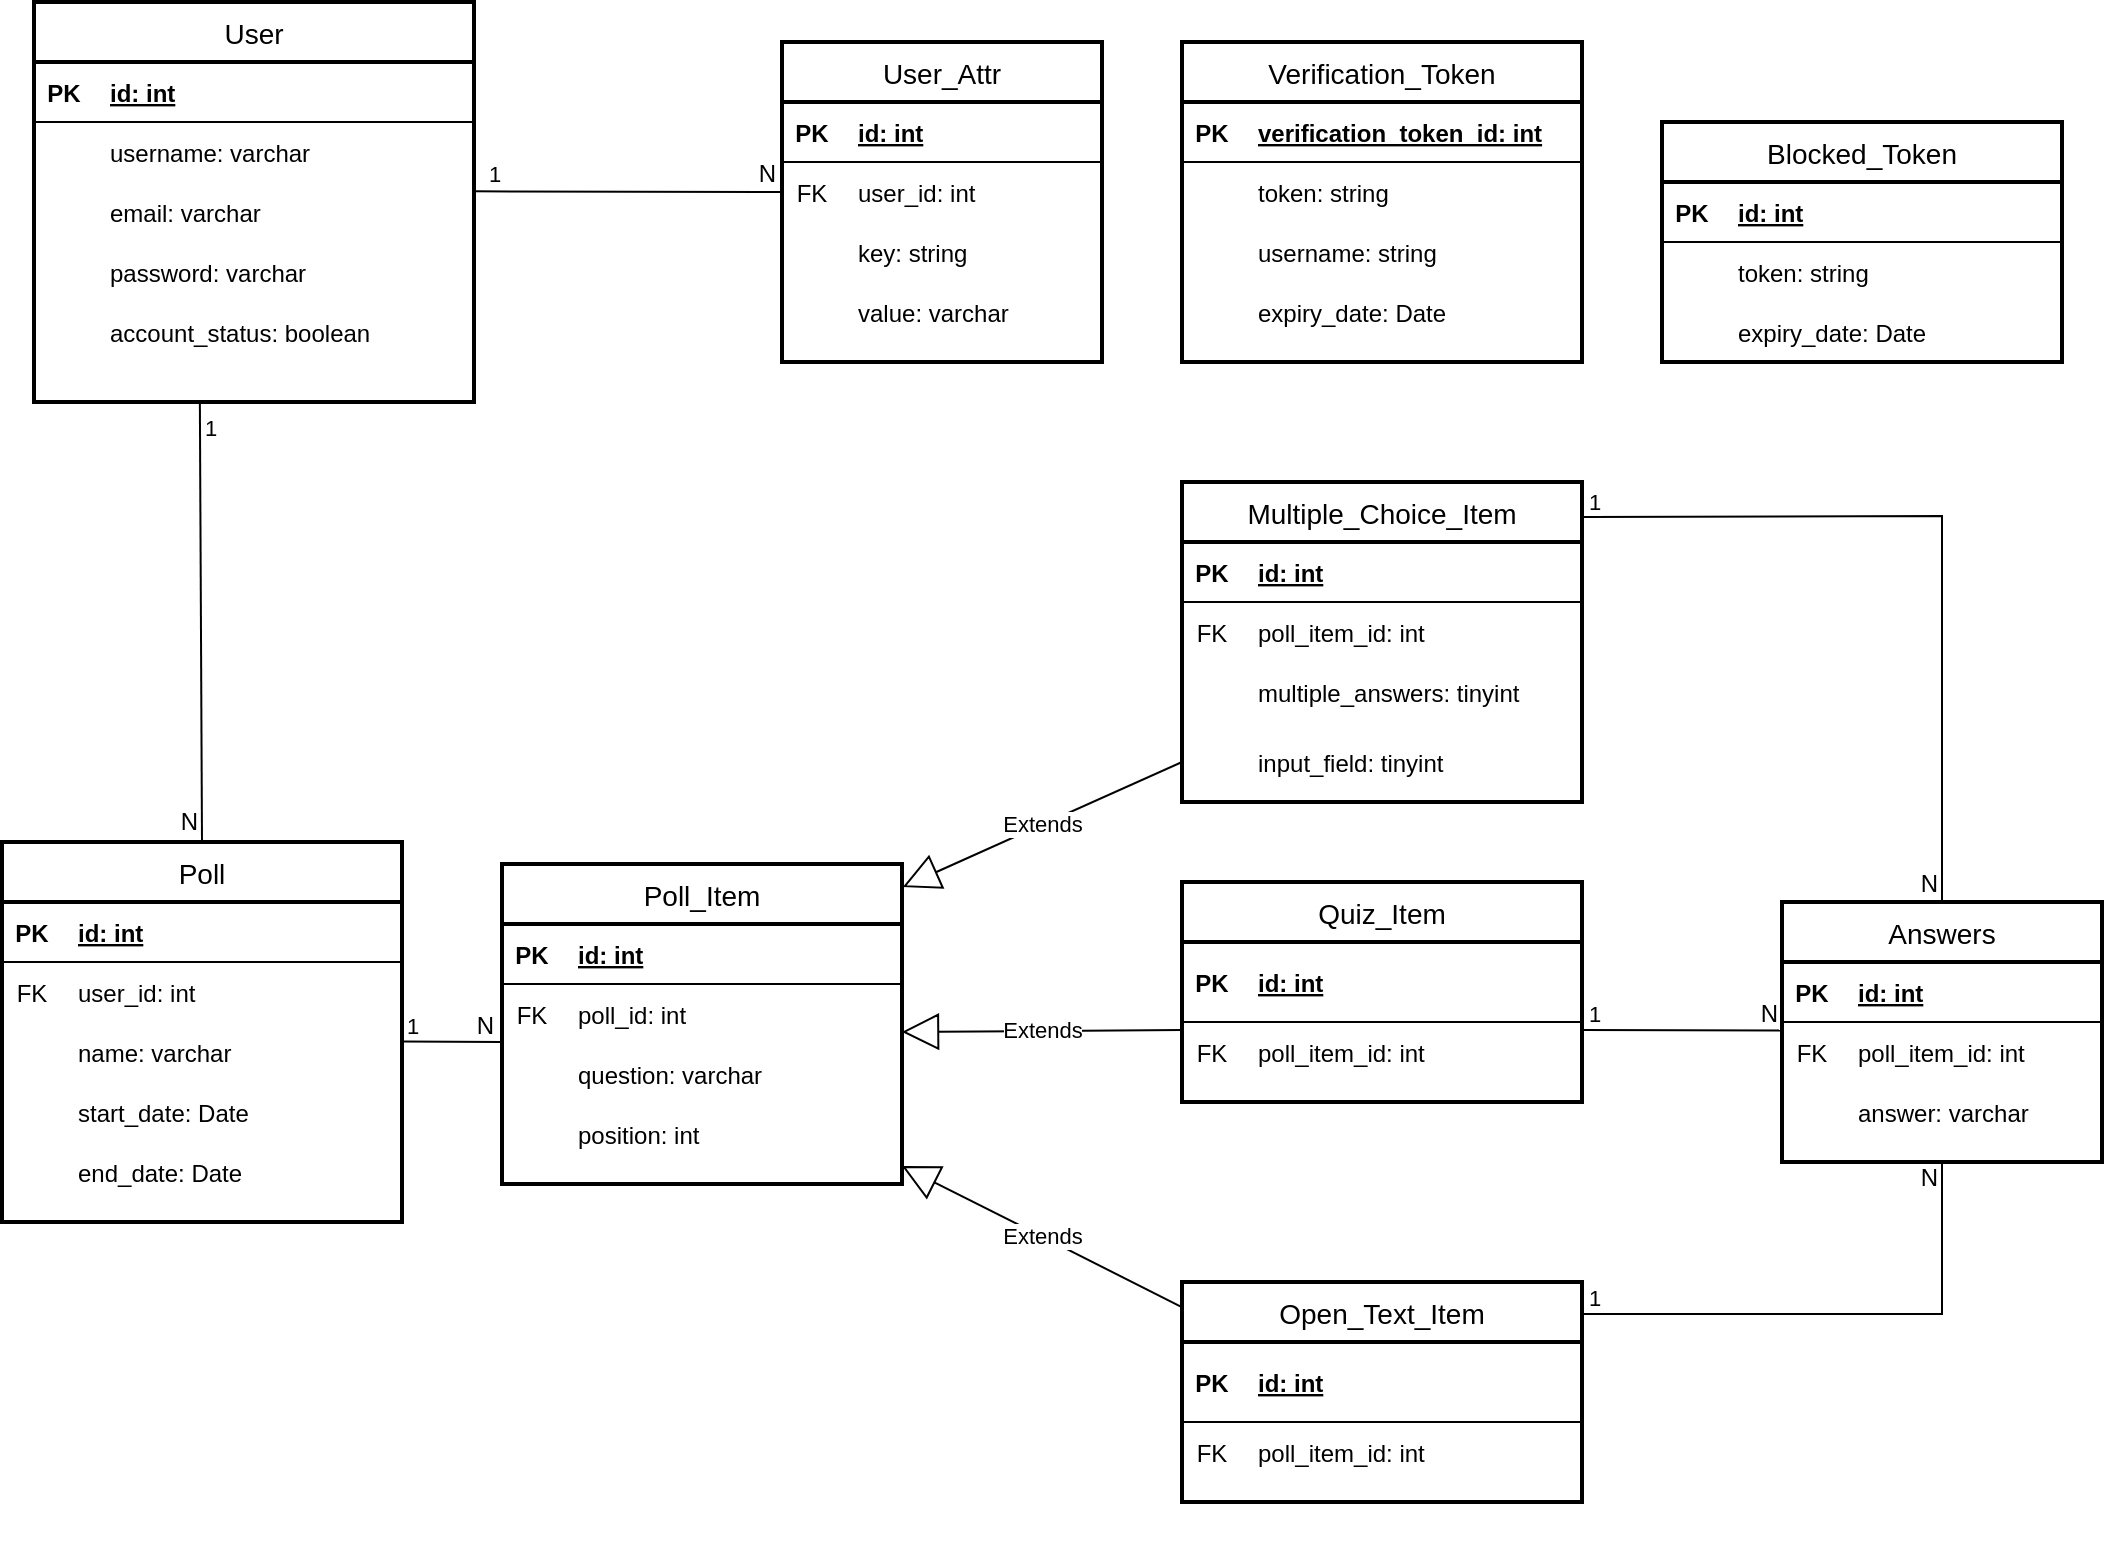 <mxfile version="13.9.9" type="device"><diagram id="Y2u06sh6tK30Ib6qwfq3" name="Page-1"><mxGraphModel dx="2062" dy="1182" grid="1" gridSize="10" guides="1" tooltips="1" connect="1" arrows="1" fold="1" page="1" pageScale="1" pageWidth="827" pageHeight="1169" math="0" shadow="0"><root><mxCell id="0"/><mxCell id="1" parent="0"/><mxCell id="01xSbYK-40TW6NdzSRDy-1" value="User" style="swimlane;childLayout=stackLayout;horizontal=1;startSize=30;horizontalStack=0;rounded=1;fontSize=14;fontStyle=0;strokeWidth=2;resizeParent=0;resizeLast=1;shadow=0;dashed=0;align=center;arcSize=0;" parent="1" vertex="1"><mxGeometry x="66" y="80" width="220" height="200" as="geometry"/></mxCell><mxCell id="01xSbYK-40TW6NdzSRDy-3" value="" style="shape=table;startSize=0;container=1;collapsible=1;childLayout=tableLayout;fixedRows=1;rowLines=0;fontStyle=0;align=center;resizeLast=1;strokeColor=none;fillColor=none;" parent="01xSbYK-40TW6NdzSRDy-1" vertex="1"><mxGeometry y="30" width="220" height="170" as="geometry"/></mxCell><mxCell id="01xSbYK-40TW6NdzSRDy-4" value="" style="shape=partialRectangle;collapsible=0;dropTarget=0;pointerEvents=0;fillColor=none;top=0;left=0;bottom=1;right=0;points=[[0,0.5],[1,0.5]];portConstraint=eastwest;" parent="01xSbYK-40TW6NdzSRDy-3" vertex="1"><mxGeometry width="220" height="30" as="geometry"/></mxCell><mxCell id="01xSbYK-40TW6NdzSRDy-5" value="PK" style="shape=partialRectangle;connectable=0;fillColor=none;top=0;left=0;bottom=0;right=0;fontStyle=1;overflow=hidden;" parent="01xSbYK-40TW6NdzSRDy-4" vertex="1"><mxGeometry width="30" height="30" as="geometry"/></mxCell><mxCell id="01xSbYK-40TW6NdzSRDy-6" value="id: int" style="shape=partialRectangle;connectable=0;fillColor=none;top=0;left=0;bottom=0;right=0;align=left;spacingLeft=6;fontStyle=5;overflow=hidden;" parent="01xSbYK-40TW6NdzSRDy-4" vertex="1"><mxGeometry x="30" width="190" height="30" as="geometry"/></mxCell><mxCell id="01xSbYK-40TW6NdzSRDy-42" value="" style="shape=partialRectangle;collapsible=0;dropTarget=0;pointerEvents=0;fillColor=none;top=0;left=0;bottom=0;right=0;points=[[0,0.5],[1,0.5]];portConstraint=eastwest;" parent="01xSbYK-40TW6NdzSRDy-3" vertex="1"><mxGeometry y="30" width="220" height="30" as="geometry"/></mxCell><mxCell id="01xSbYK-40TW6NdzSRDy-43" value="" style="shape=partialRectangle;connectable=0;fillColor=none;top=0;left=0;bottom=0;right=0;editable=1;overflow=hidden;" parent="01xSbYK-40TW6NdzSRDy-42" vertex="1"><mxGeometry width="30" height="30" as="geometry"/></mxCell><mxCell id="01xSbYK-40TW6NdzSRDy-44" value="username: varchar" style="shape=partialRectangle;connectable=0;fillColor=none;top=0;left=0;bottom=0;right=0;align=left;spacingLeft=6;overflow=hidden;" parent="01xSbYK-40TW6NdzSRDy-42" vertex="1"><mxGeometry x="30" width="190" height="30" as="geometry"/></mxCell><mxCell id="01xSbYK-40TW6NdzSRDy-7" value="" style="shape=partialRectangle;collapsible=0;dropTarget=0;pointerEvents=0;fillColor=none;top=0;left=0;bottom=0;right=0;points=[[0,0.5],[1,0.5]];portConstraint=eastwest;" parent="01xSbYK-40TW6NdzSRDy-3" vertex="1"><mxGeometry y="60" width="220" height="30" as="geometry"/></mxCell><mxCell id="01xSbYK-40TW6NdzSRDy-8" value="" style="shape=partialRectangle;connectable=0;fillColor=none;top=0;left=0;bottom=0;right=0;editable=1;overflow=hidden;" parent="01xSbYK-40TW6NdzSRDy-7" vertex="1"><mxGeometry width="30" height="30" as="geometry"/></mxCell><mxCell id="01xSbYK-40TW6NdzSRDy-9" value="email: varchar" style="shape=partialRectangle;connectable=0;fillColor=none;top=0;left=0;bottom=0;right=0;align=left;spacingLeft=6;overflow=hidden;" parent="01xSbYK-40TW6NdzSRDy-7" vertex="1"><mxGeometry x="30" width="190" height="30" as="geometry"/></mxCell><mxCell id="01xSbYK-40TW6NdzSRDy-10" value="" style="shape=partialRectangle;collapsible=0;dropTarget=0;pointerEvents=0;fillColor=none;top=0;left=0;bottom=0;right=0;points=[[0,0.5],[1,0.5]];portConstraint=eastwest;" parent="01xSbYK-40TW6NdzSRDy-3" vertex="1"><mxGeometry y="90" width="220" height="30" as="geometry"/></mxCell><mxCell id="01xSbYK-40TW6NdzSRDy-11" value="" style="shape=partialRectangle;connectable=0;fillColor=none;top=0;left=0;bottom=0;right=0;editable=1;overflow=hidden;" parent="01xSbYK-40TW6NdzSRDy-10" vertex="1"><mxGeometry width="30" height="30" as="geometry"/></mxCell><mxCell id="01xSbYK-40TW6NdzSRDy-12" value="password: varchar" style="shape=partialRectangle;connectable=0;fillColor=none;top=0;left=0;bottom=0;right=0;align=left;spacingLeft=6;overflow=hidden;" parent="01xSbYK-40TW6NdzSRDy-10" vertex="1"><mxGeometry x="30" width="190" height="30" as="geometry"/></mxCell><mxCell id="01xSbYK-40TW6NdzSRDy-16" value="" style="shape=partialRectangle;collapsible=0;dropTarget=0;pointerEvents=0;fillColor=none;top=0;left=0;bottom=0;right=0;points=[[0,0.5],[1,0.5]];portConstraint=eastwest;" parent="01xSbYK-40TW6NdzSRDy-3" vertex="1"><mxGeometry y="120" width="220" height="30" as="geometry"/></mxCell><mxCell id="01xSbYK-40TW6NdzSRDy-17" value="" style="shape=partialRectangle;connectable=0;fillColor=none;top=0;left=0;bottom=0;right=0;editable=1;overflow=hidden;" parent="01xSbYK-40TW6NdzSRDy-16" vertex="1"><mxGeometry width="30" height="30" as="geometry"/></mxCell><mxCell id="01xSbYK-40TW6NdzSRDy-18" value="account_status: boolean" style="shape=partialRectangle;connectable=0;fillColor=none;top=0;left=0;bottom=0;right=0;align=left;spacingLeft=6;overflow=hidden;" parent="01xSbYK-40TW6NdzSRDy-16" vertex="1"><mxGeometry x="30" width="190" height="30" as="geometry"/></mxCell><mxCell id="01xSbYK-40TW6NdzSRDy-45" value="User_Attr" style="swimlane;childLayout=stackLayout;horizontal=1;startSize=30;horizontalStack=0;rounded=1;fontSize=14;fontStyle=0;strokeWidth=2;resizeParent=0;resizeLast=1;shadow=0;dashed=0;align=center;arcSize=0;" parent="1" vertex="1"><mxGeometry x="440" y="100" width="160" height="160" as="geometry"/></mxCell><mxCell id="01xSbYK-40TW6NdzSRDy-47" value="" style="shape=table;startSize=0;container=1;collapsible=1;childLayout=tableLayout;fixedRows=1;rowLines=0;fontStyle=0;align=center;resizeLast=1;strokeColor=none;fillColor=none;" parent="01xSbYK-40TW6NdzSRDy-45" vertex="1"><mxGeometry y="30" width="160" height="130" as="geometry"/></mxCell><mxCell id="01xSbYK-40TW6NdzSRDy-54" value="" style="shape=partialRectangle;collapsible=0;dropTarget=0;pointerEvents=0;fillColor=none;top=0;left=0;bottom=1;right=0;points=[[0,0.5],[1,0.5]];portConstraint=eastwest;" parent="01xSbYK-40TW6NdzSRDy-47" vertex="1"><mxGeometry width="160" height="30" as="geometry"/></mxCell><mxCell id="01xSbYK-40TW6NdzSRDy-55" value="PK" style="shape=partialRectangle;connectable=0;fillColor=none;top=0;left=0;bottom=0;right=0;fontStyle=1;overflow=hidden;" parent="01xSbYK-40TW6NdzSRDy-54" vertex="1"><mxGeometry width="30" height="30" as="geometry"/></mxCell><mxCell id="01xSbYK-40TW6NdzSRDy-56" value="id: int" style="shape=partialRectangle;connectable=0;fillColor=none;top=0;left=0;bottom=0;right=0;align=left;spacingLeft=6;fontStyle=5;overflow=hidden;" parent="01xSbYK-40TW6NdzSRDy-54" vertex="1"><mxGeometry x="30" width="130" height="30" as="geometry"/></mxCell><mxCell id="01xSbYK-40TW6NdzSRDy-51" value="" style="shape=partialRectangle;collapsible=0;dropTarget=0;pointerEvents=0;fillColor=none;top=0;left=0;bottom=0;right=0;points=[[0,0.5],[1,0.5]];portConstraint=eastwest;" parent="01xSbYK-40TW6NdzSRDy-47" vertex="1"><mxGeometry y="30" width="160" height="30" as="geometry"/></mxCell><mxCell id="01xSbYK-40TW6NdzSRDy-52" value="FK" style="shape=partialRectangle;connectable=0;fillColor=none;top=0;left=0;bottom=0;right=0;fontStyle=0;overflow=hidden;" parent="01xSbYK-40TW6NdzSRDy-51" vertex="1"><mxGeometry width="30" height="30" as="geometry"/></mxCell><mxCell id="01xSbYK-40TW6NdzSRDy-53" value="user_id: int" style="shape=partialRectangle;connectable=0;fillColor=none;top=0;left=0;bottom=0;right=0;align=left;spacingLeft=6;fontStyle=0;overflow=hidden;" parent="01xSbYK-40TW6NdzSRDy-51" vertex="1"><mxGeometry x="30" width="130" height="30" as="geometry"/></mxCell><mxCell id="01xSbYK-40TW6NdzSRDy-57" value="" style="shape=partialRectangle;collapsible=0;dropTarget=0;pointerEvents=0;fillColor=none;top=0;left=0;bottom=0;right=0;points=[[0,0.5],[1,0.5]];portConstraint=eastwest;" parent="01xSbYK-40TW6NdzSRDy-47" vertex="1"><mxGeometry y="60" width="160" height="30" as="geometry"/></mxCell><mxCell id="01xSbYK-40TW6NdzSRDy-58" value="" style="shape=partialRectangle;connectable=0;fillColor=none;top=0;left=0;bottom=0;right=0;editable=1;overflow=hidden;" parent="01xSbYK-40TW6NdzSRDy-57" vertex="1"><mxGeometry width="30" height="30" as="geometry"/></mxCell><mxCell id="01xSbYK-40TW6NdzSRDy-59" value="key: string" style="shape=partialRectangle;connectable=0;fillColor=none;top=0;left=0;bottom=0;right=0;align=left;spacingLeft=6;overflow=hidden;" parent="01xSbYK-40TW6NdzSRDy-57" vertex="1"><mxGeometry x="30" width="130" height="30" as="geometry"/></mxCell><mxCell id="01xSbYK-40TW6NdzSRDy-63" value="" style="shape=partialRectangle;collapsible=0;dropTarget=0;pointerEvents=0;fillColor=none;top=0;left=0;bottom=0;right=0;points=[[0,0.5],[1,0.5]];portConstraint=eastwest;" parent="01xSbYK-40TW6NdzSRDy-47" vertex="1"><mxGeometry y="90" width="160" height="30" as="geometry"/></mxCell><mxCell id="01xSbYK-40TW6NdzSRDy-64" value="" style="shape=partialRectangle;connectable=0;fillColor=none;top=0;left=0;bottom=0;right=0;editable=1;overflow=hidden;" parent="01xSbYK-40TW6NdzSRDy-63" vertex="1"><mxGeometry width="30" height="30" as="geometry"/></mxCell><mxCell id="01xSbYK-40TW6NdzSRDy-65" value="value: varchar" style="shape=partialRectangle;connectable=0;fillColor=none;top=0;left=0;bottom=0;right=0;align=left;spacingLeft=6;overflow=hidden;" parent="01xSbYK-40TW6NdzSRDy-63" vertex="1"><mxGeometry x="30" width="130" height="30" as="geometry"/></mxCell><mxCell id="01xSbYK-40TW6NdzSRDy-84" value="Poll" style="swimlane;childLayout=stackLayout;horizontal=1;startSize=30;horizontalStack=0;rounded=1;fontSize=14;fontStyle=0;strokeWidth=2;resizeParent=0;resizeLast=1;shadow=0;dashed=0;align=center;arcSize=0;" parent="1" vertex="1"><mxGeometry x="50" y="500" width="200" height="190" as="geometry"/></mxCell><mxCell id="01xSbYK-40TW6NdzSRDy-86" value="" style="shape=table;startSize=0;container=1;collapsible=1;childLayout=tableLayout;fixedRows=1;rowLines=0;fontStyle=0;align=center;resizeLast=1;strokeColor=none;fillColor=none;" parent="01xSbYK-40TW6NdzSRDy-84" vertex="1"><mxGeometry y="30" width="200" height="160" as="geometry"/></mxCell><mxCell id="01xSbYK-40TW6NdzSRDy-93" value="" style="shape=partialRectangle;collapsible=0;dropTarget=0;pointerEvents=0;fillColor=none;top=0;left=0;bottom=1;right=0;points=[[0,0.5],[1,0.5]];portConstraint=eastwest;" parent="01xSbYK-40TW6NdzSRDy-86" vertex="1"><mxGeometry width="200" height="30" as="geometry"/></mxCell><mxCell id="01xSbYK-40TW6NdzSRDy-94" value="PK" style="shape=partialRectangle;connectable=0;fillColor=none;top=0;left=0;bottom=0;right=0;fontStyle=1;overflow=hidden;" parent="01xSbYK-40TW6NdzSRDy-93" vertex="1"><mxGeometry width="30" height="30" as="geometry"/></mxCell><mxCell id="01xSbYK-40TW6NdzSRDy-95" value="id: int" style="shape=partialRectangle;connectable=0;fillColor=none;top=0;left=0;bottom=0;right=0;align=left;spacingLeft=6;fontStyle=5;overflow=hidden;" parent="01xSbYK-40TW6NdzSRDy-93" vertex="1"><mxGeometry x="30" width="170" height="30" as="geometry"/></mxCell><mxCell id="01xSbYK-40TW6NdzSRDy-209" value="" style="shape=partialRectangle;collapsible=0;dropTarget=0;pointerEvents=0;fillColor=none;top=0;left=0;bottom=0;right=0;points=[[0,0.5],[1,0.5]];portConstraint=eastwest;" parent="01xSbYK-40TW6NdzSRDy-86" vertex="1"><mxGeometry y="30" width="200" height="30" as="geometry"/></mxCell><mxCell id="01xSbYK-40TW6NdzSRDy-210" value="FK" style="shape=partialRectangle;connectable=0;fillColor=none;top=0;left=0;bottom=0;right=0;fontStyle=0;overflow=hidden;" parent="01xSbYK-40TW6NdzSRDy-209" vertex="1"><mxGeometry width="30" height="30" as="geometry"/></mxCell><mxCell id="01xSbYK-40TW6NdzSRDy-211" value="user_id: int" style="shape=partialRectangle;connectable=0;fillColor=none;top=0;left=0;bottom=0;right=0;align=left;spacingLeft=6;fontStyle=0;overflow=hidden;" parent="01xSbYK-40TW6NdzSRDy-209" vertex="1"><mxGeometry x="30" width="170" height="30" as="geometry"/></mxCell><mxCell id="01xSbYK-40TW6NdzSRDy-87" value="" style="shape=partialRectangle;collapsible=0;dropTarget=0;pointerEvents=0;fillColor=none;top=0;left=0;bottom=0;right=0;points=[[0,0.5],[1,0.5]];portConstraint=eastwest;" parent="01xSbYK-40TW6NdzSRDy-86" vertex="1"><mxGeometry y="60" width="200" height="30" as="geometry"/></mxCell><mxCell id="01xSbYK-40TW6NdzSRDy-88" value="" style="shape=partialRectangle;connectable=0;fillColor=none;top=0;left=0;bottom=0;right=0;editable=1;overflow=hidden;" parent="01xSbYK-40TW6NdzSRDy-87" vertex="1"><mxGeometry width="30" height="30" as="geometry"/></mxCell><mxCell id="01xSbYK-40TW6NdzSRDy-89" value="name: varchar" style="shape=partialRectangle;connectable=0;fillColor=none;top=0;left=0;bottom=0;right=0;align=left;spacingLeft=6;overflow=hidden;" parent="01xSbYK-40TW6NdzSRDy-87" vertex="1"><mxGeometry x="30" width="170" height="30" as="geometry"/></mxCell><mxCell id="01xSbYK-40TW6NdzSRDy-96" value="" style="shape=partialRectangle;collapsible=0;dropTarget=0;pointerEvents=0;fillColor=none;top=0;left=0;bottom=0;right=0;points=[[0,0.5],[1,0.5]];portConstraint=eastwest;" parent="01xSbYK-40TW6NdzSRDy-86" vertex="1"><mxGeometry y="90" width="200" height="30" as="geometry"/></mxCell><mxCell id="01xSbYK-40TW6NdzSRDy-97" value="" style="shape=partialRectangle;connectable=0;fillColor=none;top=0;left=0;bottom=0;right=0;editable=1;overflow=hidden;" parent="01xSbYK-40TW6NdzSRDy-96" vertex="1"><mxGeometry width="30" height="30" as="geometry"/></mxCell><mxCell id="01xSbYK-40TW6NdzSRDy-98" value="start_date: Date" style="shape=partialRectangle;connectable=0;fillColor=none;top=0;left=0;bottom=0;right=0;align=left;spacingLeft=6;overflow=hidden;" parent="01xSbYK-40TW6NdzSRDy-96" vertex="1"><mxGeometry x="30" width="170" height="30" as="geometry"/></mxCell><mxCell id="01xSbYK-40TW6NdzSRDy-99" value="" style="shape=partialRectangle;collapsible=0;dropTarget=0;pointerEvents=0;fillColor=none;top=0;left=0;bottom=0;right=0;points=[[0,0.5],[1,0.5]];portConstraint=eastwest;" parent="01xSbYK-40TW6NdzSRDy-86" vertex="1"><mxGeometry y="120" width="200" height="30" as="geometry"/></mxCell><mxCell id="01xSbYK-40TW6NdzSRDy-100" value="" style="shape=partialRectangle;connectable=0;fillColor=none;top=0;left=0;bottom=0;right=0;editable=1;overflow=hidden;" parent="01xSbYK-40TW6NdzSRDy-99" vertex="1"><mxGeometry width="30" height="30" as="geometry"/></mxCell><mxCell id="01xSbYK-40TW6NdzSRDy-101" value="end_date: Date" style="shape=partialRectangle;connectable=0;fillColor=none;top=0;left=0;bottom=0;right=0;align=left;spacingLeft=6;overflow=hidden;" parent="01xSbYK-40TW6NdzSRDy-99" vertex="1"><mxGeometry x="30" width="170" height="30" as="geometry"/></mxCell><mxCell id="01xSbYK-40TW6NdzSRDy-188" value="Multiple_Choice_Item" style="swimlane;childLayout=stackLayout;horizontal=1;startSize=30;horizontalStack=0;rounded=1;fontSize=14;fontStyle=0;strokeWidth=2;resizeParent=0;resizeLast=1;shadow=0;dashed=0;align=center;arcSize=0;" parent="1" vertex="1"><mxGeometry x="640" y="320" width="200" height="160" as="geometry"/></mxCell><mxCell id="01xSbYK-40TW6NdzSRDy-189" value="" style="shape=table;startSize=0;container=1;collapsible=1;childLayout=tableLayout;fixedRows=1;rowLines=0;fontStyle=0;align=center;resizeLast=1;strokeColor=none;fillColor=none;" parent="01xSbYK-40TW6NdzSRDy-188" vertex="1"><mxGeometry y="30" width="200" height="130" as="geometry"/></mxCell><mxCell id="01xSbYK-40TW6NdzSRDy-190" value="" style="shape=partialRectangle;collapsible=0;dropTarget=0;pointerEvents=0;fillColor=none;top=0;left=0;bottom=1;right=0;points=[[0,0.5],[1,0.5]];portConstraint=eastwest;" parent="01xSbYK-40TW6NdzSRDy-189" vertex="1"><mxGeometry width="200" height="30" as="geometry"/></mxCell><mxCell id="01xSbYK-40TW6NdzSRDy-191" value="PK" style="shape=partialRectangle;connectable=0;fillColor=none;top=0;left=0;bottom=0;right=0;fontStyle=1;overflow=hidden;" parent="01xSbYK-40TW6NdzSRDy-190" vertex="1"><mxGeometry width="30" height="30" as="geometry"/></mxCell><mxCell id="01xSbYK-40TW6NdzSRDy-192" value="id: int" style="shape=partialRectangle;connectable=0;fillColor=none;top=0;left=0;bottom=0;right=0;align=left;spacingLeft=6;fontStyle=5;overflow=hidden;" parent="01xSbYK-40TW6NdzSRDy-190" vertex="1"><mxGeometry x="30" width="170" height="30" as="geometry"/></mxCell><mxCell id="01xSbYK-40TW6NdzSRDy-193" value="" style="shape=partialRectangle;collapsible=0;dropTarget=0;pointerEvents=0;fillColor=none;top=0;left=0;bottom=0;right=0;points=[[0,0.5],[1,0.5]];portConstraint=eastwest;" parent="01xSbYK-40TW6NdzSRDy-189" vertex="1"><mxGeometry y="30" width="200" height="30" as="geometry"/></mxCell><mxCell id="01xSbYK-40TW6NdzSRDy-194" value="FK" style="shape=partialRectangle;connectable=0;fillColor=none;top=0;left=0;bottom=0;right=0;fontStyle=0;overflow=hidden;" parent="01xSbYK-40TW6NdzSRDy-193" vertex="1"><mxGeometry width="30" height="30" as="geometry"/></mxCell><mxCell id="01xSbYK-40TW6NdzSRDy-195" value="poll_item_id: int" style="shape=partialRectangle;connectable=0;fillColor=none;top=0;left=0;bottom=0;right=0;align=left;spacingLeft=6;fontStyle=0;overflow=hidden;" parent="01xSbYK-40TW6NdzSRDy-193" vertex="1"><mxGeometry x="30" width="170" height="30" as="geometry"/></mxCell><mxCell id="01xSbYK-40TW6NdzSRDy-249" value="" style="shape=partialRectangle;collapsible=0;dropTarget=0;pointerEvents=0;fillColor=none;top=0;left=0;bottom=0;right=0;points=[[0,0.5],[1,0.5]];portConstraint=eastwest;" parent="01xSbYK-40TW6NdzSRDy-189" vertex="1"><mxGeometry y="60" width="200" height="30" as="geometry"/></mxCell><mxCell id="01xSbYK-40TW6NdzSRDy-250" value="" style="shape=partialRectangle;connectable=0;fillColor=none;top=0;left=0;bottom=0;right=0;editable=1;overflow=hidden;" parent="01xSbYK-40TW6NdzSRDy-249" vertex="1"><mxGeometry width="30" height="30" as="geometry"/></mxCell><mxCell id="01xSbYK-40TW6NdzSRDy-251" value="multiple_answers: tinyint" style="shape=partialRectangle;connectable=0;fillColor=none;top=0;left=0;bottom=0;right=0;align=left;spacingLeft=6;overflow=hidden;" parent="01xSbYK-40TW6NdzSRDy-249" vertex="1"><mxGeometry x="30" width="170" height="30" as="geometry"/></mxCell><mxCell id="01xSbYK-40TW6NdzSRDy-196" value="" style="shape=partialRectangle;collapsible=0;dropTarget=0;pointerEvents=0;fillColor=none;top=0;left=0;bottom=0;right=0;points=[[0,0.5],[1,0.5]];portConstraint=eastwest;" parent="01xSbYK-40TW6NdzSRDy-189" vertex="1"><mxGeometry y="90" width="200" height="40" as="geometry"/></mxCell><mxCell id="01xSbYK-40TW6NdzSRDy-197" value="" style="shape=partialRectangle;connectable=0;fillColor=none;top=0;left=0;bottom=0;right=0;editable=1;overflow=hidden;" parent="01xSbYK-40TW6NdzSRDy-196" vertex="1"><mxGeometry width="30" height="40" as="geometry"/></mxCell><mxCell id="01xSbYK-40TW6NdzSRDy-198" value="input_field: tinyint" style="shape=partialRectangle;connectable=0;fillColor=none;top=0;left=0;bottom=0;right=0;align=left;spacingLeft=6;overflow=hidden;" parent="01xSbYK-40TW6NdzSRDy-196" vertex="1"><mxGeometry x="30" width="170" height="40" as="geometry"/></mxCell><mxCell id="01xSbYK-40TW6NdzSRDy-119" value="Answers" style="swimlane;childLayout=stackLayout;horizontal=1;startSize=30;horizontalStack=0;rounded=1;fontSize=14;fontStyle=0;strokeWidth=2;resizeParent=0;resizeLast=1;shadow=0;dashed=0;align=center;arcSize=0;" parent="1" vertex="1"><mxGeometry x="940" y="530" width="160" height="130" as="geometry"/></mxCell><mxCell id="01xSbYK-40TW6NdzSRDy-120" value="" style="shape=table;startSize=0;container=1;collapsible=1;childLayout=tableLayout;fixedRows=1;rowLines=0;fontStyle=0;align=center;resizeLast=1;strokeColor=none;fillColor=none;" parent="01xSbYK-40TW6NdzSRDy-119" vertex="1"><mxGeometry y="30" width="160" height="100" as="geometry"/></mxCell><mxCell id="01xSbYK-40TW6NdzSRDy-121" value="" style="shape=partialRectangle;collapsible=0;dropTarget=0;pointerEvents=0;fillColor=none;top=0;left=0;bottom=1;right=0;points=[[0,0.5],[1,0.5]];portConstraint=eastwest;" parent="01xSbYK-40TW6NdzSRDy-120" vertex="1"><mxGeometry width="160" height="30" as="geometry"/></mxCell><mxCell id="01xSbYK-40TW6NdzSRDy-122" value="PK" style="shape=partialRectangle;connectable=0;fillColor=none;top=0;left=0;bottom=0;right=0;fontStyle=1;overflow=hidden;" parent="01xSbYK-40TW6NdzSRDy-121" vertex="1"><mxGeometry width="30" height="30" as="geometry"/></mxCell><mxCell id="01xSbYK-40TW6NdzSRDy-123" value="id: int" style="shape=partialRectangle;connectable=0;fillColor=none;top=0;left=0;bottom=0;right=0;align=left;spacingLeft=6;fontStyle=5;overflow=hidden;" parent="01xSbYK-40TW6NdzSRDy-121" vertex="1"><mxGeometry x="30" width="130" height="30" as="geometry"/></mxCell><mxCell id="01xSbYK-40TW6NdzSRDy-124" value="" style="shape=partialRectangle;collapsible=0;dropTarget=0;pointerEvents=0;fillColor=none;top=0;left=0;bottom=0;right=0;points=[[0,0.5],[1,0.5]];portConstraint=eastwest;" parent="01xSbYK-40TW6NdzSRDy-120" vertex="1"><mxGeometry y="30" width="160" height="30" as="geometry"/></mxCell><mxCell id="01xSbYK-40TW6NdzSRDy-125" value="FK" style="shape=partialRectangle;connectable=0;fillColor=none;top=0;left=0;bottom=0;right=0;fontStyle=0;overflow=hidden;" parent="01xSbYK-40TW6NdzSRDy-124" vertex="1"><mxGeometry width="30" height="30" as="geometry"/></mxCell><mxCell id="01xSbYK-40TW6NdzSRDy-126" value="poll_item_id: int" style="shape=partialRectangle;connectable=0;fillColor=none;top=0;left=0;bottom=0;right=0;align=left;spacingLeft=6;fontStyle=0;overflow=hidden;" parent="01xSbYK-40TW6NdzSRDy-124" vertex="1"><mxGeometry x="30" width="130" height="30" as="geometry"/></mxCell><mxCell id="01xSbYK-40TW6NdzSRDy-127" value="" style="shape=partialRectangle;collapsible=0;dropTarget=0;pointerEvents=0;fillColor=none;top=0;left=0;bottom=0;right=0;points=[[0,0.5],[1,0.5]];portConstraint=eastwest;" parent="01xSbYK-40TW6NdzSRDy-120" vertex="1"><mxGeometry y="60" width="160" height="30" as="geometry"/></mxCell><mxCell id="01xSbYK-40TW6NdzSRDy-128" value="" style="shape=partialRectangle;connectable=0;fillColor=none;top=0;left=0;bottom=0;right=0;editable=1;overflow=hidden;" parent="01xSbYK-40TW6NdzSRDy-127" vertex="1"><mxGeometry width="30" height="30" as="geometry"/></mxCell><mxCell id="01xSbYK-40TW6NdzSRDy-129" value="answer: varchar" style="shape=partialRectangle;connectable=0;fillColor=none;top=0;left=0;bottom=0;right=0;align=left;spacingLeft=6;overflow=hidden;" parent="01xSbYK-40TW6NdzSRDy-127" vertex="1"><mxGeometry x="30" width="130" height="30" as="geometry"/></mxCell><mxCell id="01xSbYK-40TW6NdzSRDy-215" value="Open_Text_Item" style="swimlane;childLayout=stackLayout;horizontal=1;startSize=30;horizontalStack=0;rounded=1;fontSize=14;fontStyle=0;strokeWidth=2;resizeParent=0;resizeLast=1;shadow=0;dashed=0;align=center;arcSize=0;" parent="1" vertex="1"><mxGeometry x="640" y="720" width="200" height="110" as="geometry"/></mxCell><mxCell id="01xSbYK-40TW6NdzSRDy-216" value="" style="shape=table;startSize=0;container=1;collapsible=1;childLayout=tableLayout;fixedRows=1;rowLines=0;fontStyle=0;align=center;resizeLast=1;strokeColor=none;fillColor=none;" parent="01xSbYK-40TW6NdzSRDy-215" vertex="1"><mxGeometry y="30" width="200" height="100" as="geometry"/></mxCell><mxCell id="01xSbYK-40TW6NdzSRDy-217" value="" style="shape=partialRectangle;collapsible=0;dropTarget=0;pointerEvents=0;fillColor=none;top=0;left=0;bottom=1;right=0;points=[[0,0.5],[1,0.5]];portConstraint=eastwest;" parent="01xSbYK-40TW6NdzSRDy-216" vertex="1"><mxGeometry width="200" height="40" as="geometry"/></mxCell><mxCell id="01xSbYK-40TW6NdzSRDy-218" value="PK" style="shape=partialRectangle;connectable=0;fillColor=none;top=0;left=0;bottom=0;right=0;fontStyle=1;overflow=hidden;" parent="01xSbYK-40TW6NdzSRDy-217" vertex="1"><mxGeometry width="30" height="40" as="geometry"/></mxCell><mxCell id="01xSbYK-40TW6NdzSRDy-219" value="id: int" style="shape=partialRectangle;connectable=0;fillColor=none;top=0;left=0;bottom=0;right=0;align=left;spacingLeft=6;fontStyle=5;overflow=hidden;" parent="01xSbYK-40TW6NdzSRDy-217" vertex="1"><mxGeometry x="30" width="170" height="40" as="geometry"/></mxCell><mxCell id="01xSbYK-40TW6NdzSRDy-220" value="" style="shape=partialRectangle;collapsible=0;dropTarget=0;pointerEvents=0;fillColor=none;top=0;left=0;bottom=0;right=0;points=[[0,0.5],[1,0.5]];portConstraint=eastwest;" parent="01xSbYK-40TW6NdzSRDy-216" vertex="1"><mxGeometry y="40" width="200" height="30" as="geometry"/></mxCell><mxCell id="01xSbYK-40TW6NdzSRDy-221" value="FK" style="shape=partialRectangle;connectable=0;fillColor=none;top=0;left=0;bottom=0;right=0;fontStyle=0;overflow=hidden;" parent="01xSbYK-40TW6NdzSRDy-220" vertex="1"><mxGeometry width="30" height="30" as="geometry"/></mxCell><mxCell id="01xSbYK-40TW6NdzSRDy-222" value="poll_item_id: int" style="shape=partialRectangle;connectable=0;fillColor=none;top=0;left=0;bottom=0;right=0;align=left;spacingLeft=6;fontStyle=0;overflow=hidden;" parent="01xSbYK-40TW6NdzSRDy-220" vertex="1"><mxGeometry x="30" width="170" height="30" as="geometry"/></mxCell><mxCell id="01xSbYK-40TW6NdzSRDy-226" value="" style="shape=partialRectangle;collapsible=0;dropTarget=0;pointerEvents=0;fillColor=none;top=0;left=0;bottom=0;right=0;points=[[0,0.5],[1,0.5]];portConstraint=eastwest;" parent="01xSbYK-40TW6NdzSRDy-216" vertex="1"><mxGeometry y="70" width="200" height="30" as="geometry"/></mxCell><mxCell id="01xSbYK-40TW6NdzSRDy-227" value="" style="shape=partialRectangle;connectable=0;fillColor=none;top=0;left=0;bottom=0;right=0;editable=1;overflow=hidden;" parent="01xSbYK-40TW6NdzSRDy-226" vertex="1"><mxGeometry width="30" height="30" as="geometry"/></mxCell><mxCell id="01xSbYK-40TW6NdzSRDy-228" value="" style="shape=partialRectangle;connectable=0;fillColor=none;top=0;left=0;bottom=0;right=0;align=left;spacingLeft=6;overflow=hidden;" parent="01xSbYK-40TW6NdzSRDy-226" vertex="1"><mxGeometry x="30" width="170" height="30" as="geometry"/></mxCell><mxCell id="01xSbYK-40TW6NdzSRDy-233" value="Quiz_Item" style="swimlane;childLayout=stackLayout;horizontal=1;startSize=30;horizontalStack=0;rounded=1;fontSize=14;fontStyle=0;strokeWidth=2;resizeParent=0;resizeLast=1;shadow=0;dashed=0;align=center;arcSize=0;" parent="1" vertex="1"><mxGeometry x="640" y="520" width="200" height="110" as="geometry"/></mxCell><mxCell id="01xSbYK-40TW6NdzSRDy-234" value="" style="shape=table;startSize=0;container=1;collapsible=1;childLayout=tableLayout;fixedRows=1;rowLines=0;fontStyle=0;align=center;resizeLast=1;strokeColor=none;fillColor=none;" parent="01xSbYK-40TW6NdzSRDy-233" vertex="1"><mxGeometry y="30" width="200" height="80" as="geometry"/></mxCell><mxCell id="01xSbYK-40TW6NdzSRDy-235" value="" style="shape=partialRectangle;collapsible=0;dropTarget=0;pointerEvents=0;fillColor=none;top=0;left=0;bottom=1;right=0;points=[[0,0.5],[1,0.5]];portConstraint=eastwest;" parent="01xSbYK-40TW6NdzSRDy-234" vertex="1"><mxGeometry width="200" height="40" as="geometry"/></mxCell><mxCell id="01xSbYK-40TW6NdzSRDy-236" value="PK" style="shape=partialRectangle;connectable=0;fillColor=none;top=0;left=0;bottom=0;right=0;fontStyle=1;overflow=hidden;" parent="01xSbYK-40TW6NdzSRDy-235" vertex="1"><mxGeometry width="30" height="40" as="geometry"/></mxCell><mxCell id="01xSbYK-40TW6NdzSRDy-237" value="id: int" style="shape=partialRectangle;connectable=0;fillColor=none;top=0;left=0;bottom=0;right=0;align=left;spacingLeft=6;fontStyle=5;overflow=hidden;" parent="01xSbYK-40TW6NdzSRDy-235" vertex="1"><mxGeometry x="30" width="170" height="40" as="geometry"/></mxCell><mxCell id="01xSbYK-40TW6NdzSRDy-238" value="" style="shape=partialRectangle;collapsible=0;dropTarget=0;pointerEvents=0;fillColor=none;top=0;left=0;bottom=0;right=0;points=[[0,0.5],[1,0.5]];portConstraint=eastwest;" parent="01xSbYK-40TW6NdzSRDy-234" vertex="1"><mxGeometry y="40" width="200" height="30" as="geometry"/></mxCell><mxCell id="01xSbYK-40TW6NdzSRDy-239" value="FK" style="shape=partialRectangle;connectable=0;fillColor=none;top=0;left=0;bottom=0;right=0;fontStyle=0;overflow=hidden;" parent="01xSbYK-40TW6NdzSRDy-238" vertex="1"><mxGeometry width="30" height="30" as="geometry"/></mxCell><mxCell id="01xSbYK-40TW6NdzSRDy-240" value="poll_item_id: int" style="shape=partialRectangle;connectable=0;fillColor=none;top=0;left=0;bottom=0;right=0;align=left;spacingLeft=6;fontStyle=0;overflow=hidden;" parent="01xSbYK-40TW6NdzSRDy-238" vertex="1"><mxGeometry x="30" width="170" height="30" as="geometry"/></mxCell><mxCell id="9KwVWNkVbUfRJ2qJSRV--1" value="Verification_Token" style="swimlane;childLayout=stackLayout;horizontal=1;startSize=30;horizontalStack=0;rounded=1;fontSize=14;fontStyle=0;strokeWidth=2;resizeParent=0;resizeLast=1;shadow=0;dashed=0;align=center;arcSize=0;" parent="1" vertex="1"><mxGeometry x="640" y="100" width="200" height="160" as="geometry"/></mxCell><mxCell id="9KwVWNkVbUfRJ2qJSRV--2" value="" style="shape=table;startSize=0;container=1;collapsible=1;childLayout=tableLayout;fixedRows=1;rowLines=0;fontStyle=0;align=center;resizeLast=1;strokeColor=none;fillColor=none;" parent="9KwVWNkVbUfRJ2qJSRV--1" vertex="1"><mxGeometry y="30" width="200" height="130" as="geometry"/></mxCell><mxCell id="9KwVWNkVbUfRJ2qJSRV--3" value="" style="shape=partialRectangle;collapsible=0;dropTarget=0;pointerEvents=0;fillColor=none;top=0;left=0;bottom=1;right=0;points=[[0,0.5],[1,0.5]];portConstraint=eastwest;" parent="9KwVWNkVbUfRJ2qJSRV--2" vertex="1"><mxGeometry width="200" height="30" as="geometry"/></mxCell><mxCell id="9KwVWNkVbUfRJ2qJSRV--4" value="PK" style="shape=partialRectangle;connectable=0;fillColor=none;top=0;left=0;bottom=0;right=0;fontStyle=1;overflow=hidden;" parent="9KwVWNkVbUfRJ2qJSRV--3" vertex="1"><mxGeometry width="30" height="30" as="geometry"/></mxCell><mxCell id="9KwVWNkVbUfRJ2qJSRV--5" value="verification_token_id: int" style="shape=partialRectangle;connectable=0;fillColor=none;top=0;left=0;bottom=0;right=0;align=left;spacingLeft=6;fontStyle=5;overflow=hidden;" parent="9KwVWNkVbUfRJ2qJSRV--3" vertex="1"><mxGeometry x="30" width="170" height="30" as="geometry"/></mxCell><mxCell id="9KwVWNkVbUfRJ2qJSRV--6" value="" style="shape=partialRectangle;collapsible=0;dropTarget=0;pointerEvents=0;fillColor=none;top=0;left=0;bottom=0;right=0;points=[[0,0.5],[1,0.5]];portConstraint=eastwest;" parent="9KwVWNkVbUfRJ2qJSRV--2" vertex="1"><mxGeometry y="30" width="200" height="30" as="geometry"/></mxCell><mxCell id="9KwVWNkVbUfRJ2qJSRV--7" value="" style="shape=partialRectangle;connectable=0;fillColor=none;top=0;left=0;bottom=0;right=0;fontStyle=0;overflow=hidden;" parent="9KwVWNkVbUfRJ2qJSRV--6" vertex="1"><mxGeometry width="30" height="30" as="geometry"/></mxCell><mxCell id="9KwVWNkVbUfRJ2qJSRV--8" value="token: string" style="shape=partialRectangle;connectable=0;fillColor=none;top=0;left=0;bottom=0;right=0;align=left;spacingLeft=6;fontStyle=0;overflow=hidden;" parent="9KwVWNkVbUfRJ2qJSRV--6" vertex="1"><mxGeometry x="30" width="170" height="30" as="geometry"/></mxCell><mxCell id="9KwVWNkVbUfRJ2qJSRV--9" value="" style="shape=partialRectangle;collapsible=0;dropTarget=0;pointerEvents=0;fillColor=none;top=0;left=0;bottom=0;right=0;points=[[0,0.5],[1,0.5]];portConstraint=eastwest;" parent="9KwVWNkVbUfRJ2qJSRV--2" vertex="1"><mxGeometry y="60" width="200" height="30" as="geometry"/></mxCell><mxCell id="9KwVWNkVbUfRJ2qJSRV--10" value="" style="shape=partialRectangle;connectable=0;fillColor=none;top=0;left=0;bottom=0;right=0;editable=1;overflow=hidden;" parent="9KwVWNkVbUfRJ2qJSRV--9" vertex="1"><mxGeometry width="30" height="30" as="geometry"/></mxCell><mxCell id="9KwVWNkVbUfRJ2qJSRV--11" value="username: string" style="shape=partialRectangle;connectable=0;fillColor=none;top=0;left=0;bottom=0;right=0;align=left;spacingLeft=6;overflow=hidden;" parent="9KwVWNkVbUfRJ2qJSRV--9" vertex="1"><mxGeometry x="30" width="170" height="30" as="geometry"/></mxCell><mxCell id="9KwVWNkVbUfRJ2qJSRV--12" value="" style="shape=partialRectangle;collapsible=0;dropTarget=0;pointerEvents=0;fillColor=none;top=0;left=0;bottom=0;right=0;points=[[0,0.5],[1,0.5]];portConstraint=eastwest;" parent="9KwVWNkVbUfRJ2qJSRV--2" vertex="1"><mxGeometry y="90" width="200" height="30" as="geometry"/></mxCell><mxCell id="9KwVWNkVbUfRJ2qJSRV--13" value="" style="shape=partialRectangle;connectable=0;fillColor=none;top=0;left=0;bottom=0;right=0;editable=1;overflow=hidden;" parent="9KwVWNkVbUfRJ2qJSRV--12" vertex="1"><mxGeometry width="30" height="30" as="geometry"/></mxCell><mxCell id="9KwVWNkVbUfRJ2qJSRV--14" value="expiry_date: Date" style="shape=partialRectangle;connectable=0;fillColor=none;top=0;left=0;bottom=0;right=0;align=left;spacingLeft=6;overflow=hidden;" parent="9KwVWNkVbUfRJ2qJSRV--12" vertex="1"><mxGeometry x="30" width="170" height="30" as="geometry"/></mxCell><mxCell id="LriR6tg-PfxQjBokpPB8-1" value="" style="endArrow=none;html=1;rounded=0;entryX=0;entryY=0.5;entryDx=0;entryDy=0;exitX=1.002;exitY=0.156;exitDx=0;exitDy=0;exitPerimeter=0;" parent="1" source="01xSbYK-40TW6NdzSRDy-7" target="01xSbYK-40TW6NdzSRDy-51" edge="1"><mxGeometry relative="1" as="geometry"><mxPoint x="300" y="170" as="sourcePoint"/><mxPoint x="460" y="170" as="targetPoint"/></mxGeometry></mxCell><mxCell id="LriR6tg-PfxQjBokpPB8-2" value="N" style="resizable=0;html=1;align=right;verticalAlign=bottom;" parent="LriR6tg-PfxQjBokpPB8-1" connectable="0" vertex="1"><mxGeometry x="1" relative="1" as="geometry"><mxPoint x="-2" as="offset"/></mxGeometry></mxCell><mxCell id="LriR6tg-PfxQjBokpPB8-4" value="1" style="edgeLabel;html=1;align=center;verticalAlign=middle;resizable=0;points=[];" parent="LriR6tg-PfxQjBokpPB8-1" vertex="1" connectable="0"><mxGeometry x="-0.812" y="1" relative="1" as="geometry"><mxPoint x="-5" y="-8" as="offset"/></mxGeometry></mxCell><mxCell id="LriR6tg-PfxQjBokpPB8-5" value="" style="endArrow=none;html=1;rounded=0;entryX=0.5;entryY=0;entryDx=0;entryDy=0;exitX=0.377;exitY=1.006;exitDx=0;exitDy=0;exitPerimeter=0;" parent="1" source="01xSbYK-40TW6NdzSRDy-3" target="01xSbYK-40TW6NdzSRDy-84" edge="1"><mxGeometry relative="1" as="geometry"><mxPoint x="120" y="360" as="sourcePoint"/><mxPoint x="280" y="360" as="targetPoint"/><Array as="points"/></mxGeometry></mxCell><mxCell id="LriR6tg-PfxQjBokpPB8-6" value="N" style="resizable=0;html=1;align=right;verticalAlign=bottom;" parent="LriR6tg-PfxQjBokpPB8-5" connectable="0" vertex="1"><mxGeometry x="1" relative="1" as="geometry"><mxPoint x="-2" y="-2" as="offset"/></mxGeometry></mxCell><mxCell id="LriR6tg-PfxQjBokpPB8-7" value="1" style="edgeLabel;html=1;align=center;verticalAlign=middle;resizable=0;points=[];" parent="LriR6tg-PfxQjBokpPB8-5" vertex="1" connectable="0"><mxGeometry x="-0.899" relative="1" as="geometry"><mxPoint x="5" y="1" as="offset"/></mxGeometry></mxCell><mxCell id="LriR6tg-PfxQjBokpPB8-8" value="" style="endArrow=none;html=1;rounded=0;exitX=1.002;exitY=0.109;exitDx=0;exitDy=0;exitPerimeter=0;entryX=0.5;entryY=0;entryDx=0;entryDy=0;" parent="1" source="01xSbYK-40TW6NdzSRDy-188" target="01xSbYK-40TW6NdzSRDy-119" edge="1"><mxGeometry relative="1" as="geometry"><mxPoint x="870" y="600" as="sourcePoint"/><mxPoint x="920" y="338" as="targetPoint"/><Array as="points"><mxPoint x="1020" y="337"/></Array></mxGeometry></mxCell><mxCell id="LriR6tg-PfxQjBokpPB8-9" value="N" style="resizable=0;html=1;align=right;verticalAlign=bottom;" parent="LriR6tg-PfxQjBokpPB8-8" connectable="0" vertex="1"><mxGeometry x="1" relative="1" as="geometry"><mxPoint x="-1.01" as="offset"/></mxGeometry></mxCell><mxCell id="LriR6tg-PfxQjBokpPB8-10" value="1" style="edgeLabel;html=1;align=center;verticalAlign=middle;resizable=0;points=[];" parent="LriR6tg-PfxQjBokpPB8-8" vertex="1" connectable="0"><mxGeometry x="-0.805" relative="1" as="geometry"><mxPoint x="-31" y="-7.49" as="offset"/></mxGeometry></mxCell><mxCell id="LriR6tg-PfxQjBokpPB8-11" value="" style="endArrow=none;html=1;rounded=0;entryX=-0.003;entryY=0.117;entryDx=0;entryDy=0;entryPerimeter=0;" parent="1" edge="1"><mxGeometry relative="1" as="geometry"><mxPoint x="840" y="594" as="sourcePoint"/><mxPoint x="939.52" y="594.21" as="targetPoint"/><Array as="points"/></mxGeometry></mxCell><mxCell id="LriR6tg-PfxQjBokpPB8-12" value="N" style="resizable=0;html=1;align=right;verticalAlign=bottom;" parent="LriR6tg-PfxQjBokpPB8-11" connectable="0" vertex="1"><mxGeometry x="1" relative="1" as="geometry"><mxPoint x="-1" y="0.79" as="offset"/></mxGeometry></mxCell><mxCell id="LriR6tg-PfxQjBokpPB8-13" value="1" style="edgeLabel;html=1;align=center;verticalAlign=middle;resizable=0;points=[];" parent="LriR6tg-PfxQjBokpPB8-11" vertex="1" connectable="0"><mxGeometry x="-0.751" y="-4" relative="1" as="geometry"><mxPoint x="-6.55" y="-12.13" as="offset"/></mxGeometry></mxCell><mxCell id="LriR6tg-PfxQjBokpPB8-14" value="" style="endArrow=none;html=1;rounded=0;entryX=0.5;entryY=1;entryDx=0;entryDy=0;" parent="1" target="01xSbYK-40TW6NdzSRDy-120" edge="1"><mxGeometry relative="1" as="geometry"><mxPoint x="841" y="736" as="sourcePoint"/><mxPoint x="1020" y="740" as="targetPoint"/><Array as="points"><mxPoint x="1020" y="736"/></Array></mxGeometry></mxCell><mxCell id="LriR6tg-PfxQjBokpPB8-15" value="N" style="resizable=0;html=1;align=right;verticalAlign=bottom;" parent="LriR6tg-PfxQjBokpPB8-14" connectable="0" vertex="1"><mxGeometry x="1" relative="1" as="geometry"><mxPoint x="-2" y="16.91" as="offset"/></mxGeometry></mxCell><mxCell id="LriR6tg-PfxQjBokpPB8-16" value="1" style="edgeLabel;html=1;align=center;verticalAlign=middle;resizable=0;points=[];" parent="LriR6tg-PfxQjBokpPB8-14" vertex="1" connectable="0"><mxGeometry x="-0.92" y="-2" relative="1" as="geometry"><mxPoint x="-5.71" y="-9.86" as="offset"/></mxGeometry></mxCell><mxCell id="LriR6tg-PfxQjBokpPB8-18" value="Extends" style="endArrow=block;endSize=16;endFill=0;html=1;exitX=0;exitY=0.5;exitDx=0;exitDy=0;entryX=1;entryY=0.5;entryDx=0;entryDy=0;" parent="1" edge="1"><mxGeometry width="160" relative="1" as="geometry"><mxPoint x="640" y="594" as="sourcePoint"/><mxPoint x="500" y="595" as="targetPoint"/></mxGeometry></mxCell><mxCell id="LriR6tg-PfxQjBokpPB8-19" value="Extends" style="endArrow=block;endSize=16;endFill=0;html=1;exitX=-0.003;exitY=0.139;exitDx=0;exitDy=0;exitPerimeter=0;entryX=1;entryY=0.5;entryDx=0;entryDy=0;" parent="1" edge="1"><mxGeometry width="160" relative="1" as="geometry"><mxPoint x="639.4" y="732.29" as="sourcePoint"/><mxPoint x="500" y="662" as="targetPoint"/></mxGeometry></mxCell><mxCell id="LriR6tg-PfxQjBokpPB8-20" value="Blocked_Token" style="swimlane;childLayout=stackLayout;horizontal=1;startSize=30;horizontalStack=0;rounded=1;fontSize=14;fontStyle=0;strokeWidth=2;resizeParent=0;resizeLast=1;shadow=0;dashed=0;align=center;arcSize=0;" parent="1" vertex="1"><mxGeometry x="880" y="140" width="200" height="120" as="geometry"/></mxCell><mxCell id="LriR6tg-PfxQjBokpPB8-21" value="" style="shape=table;startSize=0;container=1;collapsible=1;childLayout=tableLayout;fixedRows=1;rowLines=0;fontStyle=0;align=center;resizeLast=1;strokeColor=none;fillColor=none;" parent="LriR6tg-PfxQjBokpPB8-20" vertex="1"><mxGeometry y="30" width="200" height="90" as="geometry"/></mxCell><mxCell id="LriR6tg-PfxQjBokpPB8-22" value="" style="shape=partialRectangle;collapsible=0;dropTarget=0;pointerEvents=0;fillColor=none;top=0;left=0;bottom=1;right=0;points=[[0,0.5],[1,0.5]];portConstraint=eastwest;" parent="LriR6tg-PfxQjBokpPB8-21" vertex="1"><mxGeometry width="200" height="30" as="geometry"/></mxCell><mxCell id="LriR6tg-PfxQjBokpPB8-23" value="PK" style="shape=partialRectangle;connectable=0;fillColor=none;top=0;left=0;bottom=0;right=0;fontStyle=1;overflow=hidden;" parent="LriR6tg-PfxQjBokpPB8-22" vertex="1"><mxGeometry width="30" height="30" as="geometry"/></mxCell><mxCell id="LriR6tg-PfxQjBokpPB8-24" value="id: int" style="shape=partialRectangle;connectable=0;fillColor=none;top=0;left=0;bottom=0;right=0;align=left;spacingLeft=6;fontStyle=5;overflow=hidden;" parent="LriR6tg-PfxQjBokpPB8-22" vertex="1"><mxGeometry x="30" width="170" height="30" as="geometry"/></mxCell><mxCell id="LriR6tg-PfxQjBokpPB8-25" value="" style="shape=partialRectangle;collapsible=0;dropTarget=0;pointerEvents=0;fillColor=none;top=0;left=0;bottom=0;right=0;points=[[0,0.5],[1,0.5]];portConstraint=eastwest;" parent="LriR6tg-PfxQjBokpPB8-21" vertex="1"><mxGeometry y="30" width="200" height="30" as="geometry"/></mxCell><mxCell id="LriR6tg-PfxQjBokpPB8-26" value="" style="shape=partialRectangle;connectable=0;fillColor=none;top=0;left=0;bottom=0;right=0;fontStyle=0;overflow=hidden;" parent="LriR6tg-PfxQjBokpPB8-25" vertex="1"><mxGeometry width="30" height="30" as="geometry"/></mxCell><mxCell id="LriR6tg-PfxQjBokpPB8-27" value="token: string" style="shape=partialRectangle;connectable=0;fillColor=none;top=0;left=0;bottom=0;right=0;align=left;spacingLeft=6;fontStyle=0;overflow=hidden;" parent="LriR6tg-PfxQjBokpPB8-25" vertex="1"><mxGeometry x="30" width="170" height="30" as="geometry"/></mxCell><mxCell id="LriR6tg-PfxQjBokpPB8-31" value="" style="shape=partialRectangle;collapsible=0;dropTarget=0;pointerEvents=0;fillColor=none;top=0;left=0;bottom=0;right=0;points=[[0,0.5],[1,0.5]];portConstraint=eastwest;" parent="LriR6tg-PfxQjBokpPB8-21" vertex="1"><mxGeometry y="60" width="200" height="30" as="geometry"/></mxCell><mxCell id="LriR6tg-PfxQjBokpPB8-32" value="" style="shape=partialRectangle;connectable=0;fillColor=none;top=0;left=0;bottom=0;right=0;editable=1;overflow=hidden;" parent="LriR6tg-PfxQjBokpPB8-31" vertex="1"><mxGeometry width="30" height="30" as="geometry"/></mxCell><mxCell id="LriR6tg-PfxQjBokpPB8-33" value="expiry_date: Date" style="shape=partialRectangle;connectable=0;fillColor=none;top=0;left=0;bottom=0;right=0;align=left;spacingLeft=6;overflow=hidden;" parent="LriR6tg-PfxQjBokpPB8-31" vertex="1"><mxGeometry x="30" width="170" height="30" as="geometry"/></mxCell><mxCell id="LriR6tg-PfxQjBokpPB8-45" style="edgeStyle=orthogonalEdgeStyle;rounded=0;orthogonalLoop=1;jettySize=auto;html=1;exitX=0.5;exitY=1;exitDx=0;exitDy=0;" parent="LriR6tg-PfxQjBokpPB8-20" source="LriR6tg-PfxQjBokpPB8-21" target="LriR6tg-PfxQjBokpPB8-21" edge="1"><mxGeometry relative="1" as="geometry"/></mxCell><mxCell id="vvewomPla94u986JraNU-1" value="Poll_Item" style="swimlane;childLayout=stackLayout;horizontal=1;startSize=30;horizontalStack=0;rounded=1;fontSize=14;fontStyle=0;strokeWidth=2;resizeParent=0;resizeLast=1;shadow=0;dashed=0;align=center;arcSize=0;" vertex="1" parent="1"><mxGeometry x="300" y="511" width="200" height="160" as="geometry"/></mxCell><mxCell id="vvewomPla94u986JraNU-2" value="" style="shape=table;startSize=0;container=1;collapsible=1;childLayout=tableLayout;fixedRows=1;rowLines=0;fontStyle=0;align=center;resizeLast=1;strokeColor=none;fillColor=none;" vertex="1" parent="vvewomPla94u986JraNU-1"><mxGeometry y="30" width="200" height="130" as="geometry"/></mxCell><mxCell id="vvewomPla94u986JraNU-3" value="" style="shape=partialRectangle;collapsible=0;dropTarget=0;pointerEvents=0;fillColor=none;top=0;left=0;bottom=1;right=0;points=[[0,0.5],[1,0.5]];portConstraint=eastwest;" vertex="1" parent="vvewomPla94u986JraNU-2"><mxGeometry width="200" height="30" as="geometry"/></mxCell><mxCell id="vvewomPla94u986JraNU-4" value="PK" style="shape=partialRectangle;connectable=0;fillColor=none;top=0;left=0;bottom=0;right=0;fontStyle=1;overflow=hidden;" vertex="1" parent="vvewomPla94u986JraNU-3"><mxGeometry width="30" height="30" as="geometry"/></mxCell><mxCell id="vvewomPla94u986JraNU-5" value="id: int" style="shape=partialRectangle;connectable=0;fillColor=none;top=0;left=0;bottom=0;right=0;align=left;spacingLeft=6;fontStyle=5;overflow=hidden;" vertex="1" parent="vvewomPla94u986JraNU-3"><mxGeometry x="30" width="170" height="30" as="geometry"/></mxCell><mxCell id="vvewomPla94u986JraNU-6" value="" style="shape=partialRectangle;collapsible=0;dropTarget=0;pointerEvents=0;fillColor=none;top=0;left=0;bottom=0;right=0;points=[[0,0.5],[1,0.5]];portConstraint=eastwest;" vertex="1" parent="vvewomPla94u986JraNU-2"><mxGeometry y="30" width="200" height="30" as="geometry"/></mxCell><mxCell id="vvewomPla94u986JraNU-7" value="FK" style="shape=partialRectangle;connectable=0;fillColor=none;top=0;left=0;bottom=0;right=0;fontStyle=0;overflow=hidden;" vertex="1" parent="vvewomPla94u986JraNU-6"><mxGeometry width="30" height="30" as="geometry"/></mxCell><mxCell id="vvewomPla94u986JraNU-8" value="poll_id: int" style="shape=partialRectangle;connectable=0;fillColor=none;top=0;left=0;bottom=0;right=0;align=left;spacingLeft=6;fontStyle=0;overflow=hidden;" vertex="1" parent="vvewomPla94u986JraNU-6"><mxGeometry x="30" width="170" height="30" as="geometry"/></mxCell><mxCell id="vvewomPla94u986JraNU-9" value="" style="shape=partialRectangle;collapsible=0;dropTarget=0;pointerEvents=0;fillColor=none;top=0;left=0;bottom=0;right=0;points=[[0,0.5],[1,0.5]];portConstraint=eastwest;" vertex="1" parent="vvewomPla94u986JraNU-2"><mxGeometry y="60" width="200" height="30" as="geometry"/></mxCell><mxCell id="vvewomPla94u986JraNU-10" value="" style="shape=partialRectangle;connectable=0;fillColor=none;top=0;left=0;bottom=0;right=0;editable=1;overflow=hidden;" vertex="1" parent="vvewomPla94u986JraNU-9"><mxGeometry width="30" height="30" as="geometry"/></mxCell><mxCell id="vvewomPla94u986JraNU-11" value="question: varchar" style="shape=partialRectangle;connectable=0;fillColor=none;top=0;left=0;bottom=0;right=0;align=left;spacingLeft=6;overflow=hidden;" vertex="1" parent="vvewomPla94u986JraNU-9"><mxGeometry x="30" width="170" height="30" as="geometry"/></mxCell><mxCell id="vvewomPla94u986JraNU-12" value="" style="shape=partialRectangle;collapsible=0;dropTarget=0;pointerEvents=0;fillColor=none;top=0;left=0;bottom=0;right=0;points=[[0,0.5],[1,0.5]];portConstraint=eastwest;" vertex="1" parent="vvewomPla94u986JraNU-2"><mxGeometry y="90" width="200" height="30" as="geometry"/></mxCell><mxCell id="vvewomPla94u986JraNU-13" value="" style="shape=partialRectangle;connectable=0;fillColor=none;top=0;left=0;bottom=0;right=0;editable=1;overflow=hidden;" vertex="1" parent="vvewomPla94u986JraNU-12"><mxGeometry width="30" height="30" as="geometry"/></mxCell><mxCell id="vvewomPla94u986JraNU-14" value="position: int" style="shape=partialRectangle;connectable=0;fillColor=none;top=0;left=0;bottom=0;right=0;align=left;spacingLeft=6;overflow=hidden;" vertex="1" parent="vvewomPla94u986JraNU-12"><mxGeometry x="30" width="170" height="30" as="geometry"/></mxCell><mxCell id="vvewomPla94u986JraNU-18" value="Extends" style="endArrow=block;endSize=16;endFill=0;html=1;exitX=0;exitY=0.5;exitDx=0;exitDy=0;entryX=1.002;entryY=0.072;entryDx=0;entryDy=0;entryPerimeter=0;" edge="1" parent="1" source="01xSbYK-40TW6NdzSRDy-196" target="vvewomPla94u986JraNU-1"><mxGeometry width="160" relative="1" as="geometry"><mxPoint x="640" y="460" as="sourcePoint"/><mxPoint x="310.4" y="433.68" as="targetPoint"/></mxGeometry></mxCell><mxCell id="vvewomPla94u986JraNU-19" value="" style="endArrow=none;html=1;rounded=0;" edge="1" parent="1"><mxGeometry relative="1" as="geometry"><mxPoint x="250" y="599.71" as="sourcePoint"/><mxPoint x="300" y="600" as="targetPoint"/><Array as="points"/></mxGeometry></mxCell><mxCell id="vvewomPla94u986JraNU-20" value="N" style="resizable=0;html=1;align=right;verticalAlign=bottom;" connectable="0" vertex="1" parent="vvewomPla94u986JraNU-19"><mxGeometry x="1" relative="1" as="geometry"><mxPoint x="-3" y="0.79" as="offset"/></mxGeometry></mxCell><mxCell id="vvewomPla94u986JraNU-21" value="1" style="edgeLabel;html=1;align=center;verticalAlign=middle;resizable=0;points=[];" vertex="1" connectable="0" parent="vvewomPla94u986JraNU-19"><mxGeometry x="-0.751" y="-4" relative="1" as="geometry"><mxPoint x="-1.55" y="-12.13" as="offset"/></mxGeometry></mxCell></root></mxGraphModel></diagram></mxfile>